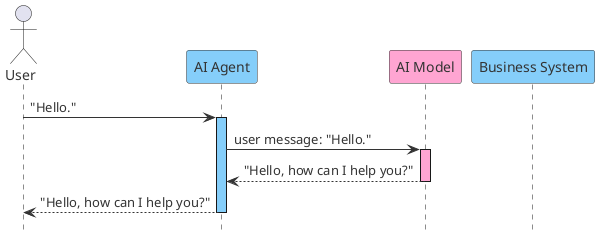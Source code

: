 @startuml
hide footbox
skinparam defaultFontColor #333333
skinparam sequenceArrowColor #333333
skinparam sequenceParticipantBorderColor #333333

actor User
participant "AI Agent" as agent #85CEFA
participant "AI Model" as model #ffa5d2
participant "Business System" as system #85CEFA

User -> agent : "Hello."
activate agent #85CEFA

agent -> model : user message: "Hello."
activate model #ffa5d2

model --> agent : "Hello, how can I help you?"
deactivate model

agent --> User : "Hello, how can I help you?"
deactivate agent

@enduml
